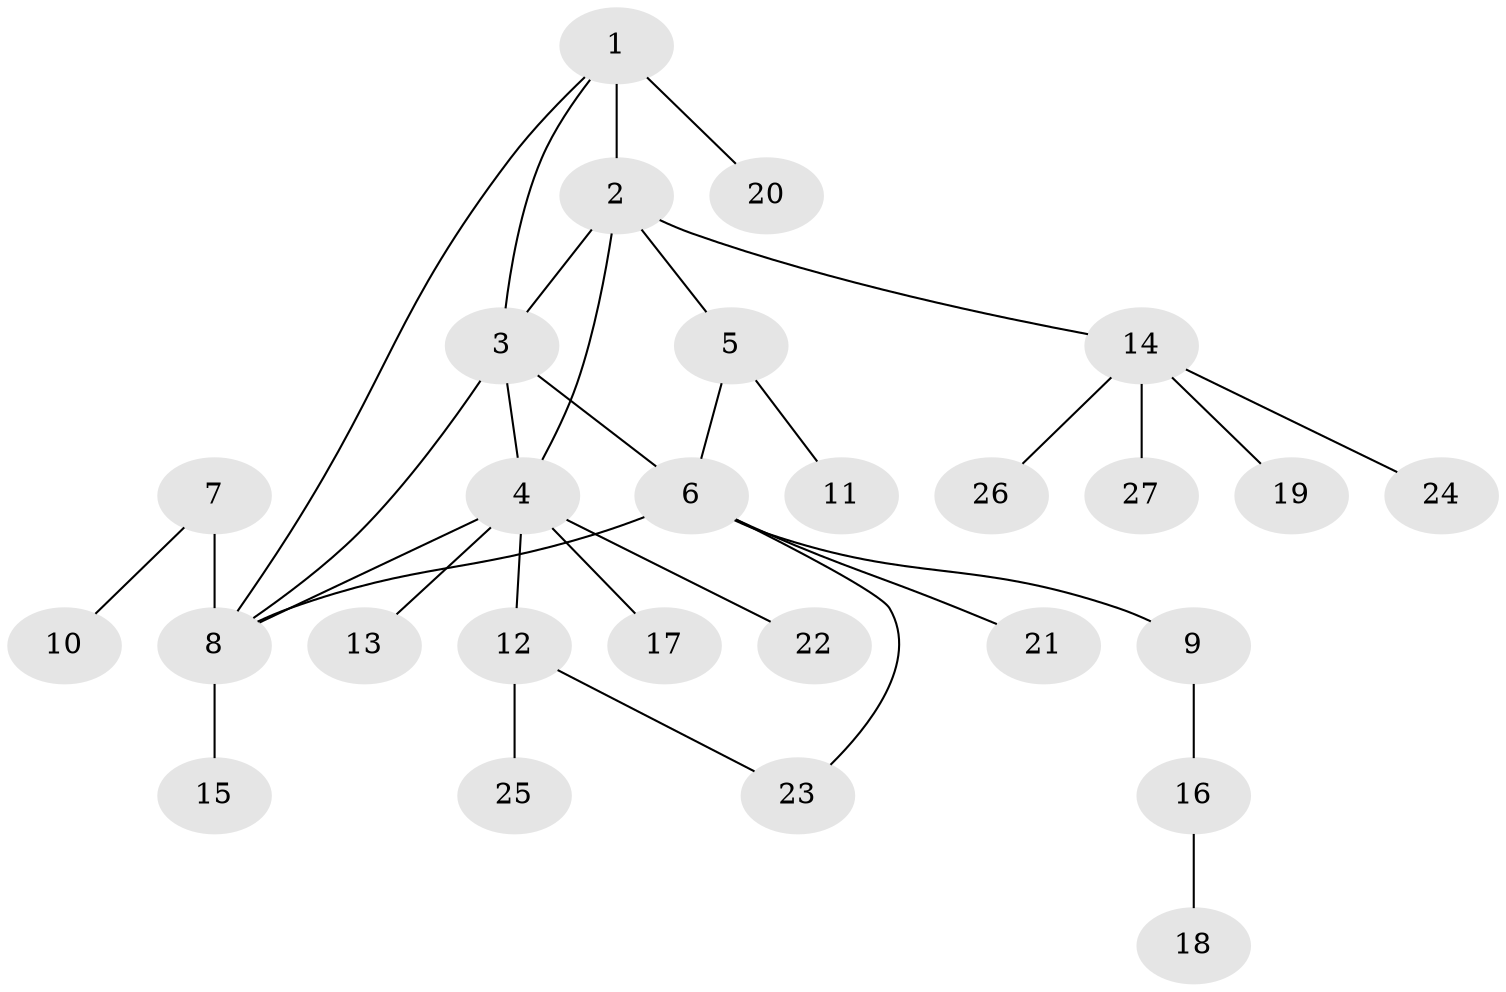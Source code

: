 // original degree distribution, {4: 0.0784313725490196, 5: 0.0392156862745098, 6: 0.0392156862745098, 7: 0.0196078431372549, 8: 0.0196078431372549, 2: 0.1568627450980392, 13: 0.0196078431372549, 3: 0.0784313725490196, 1: 0.5490196078431373}
// Generated by graph-tools (version 1.1) at 2025/52/03/04/25 22:52:27]
// undirected, 27 vertices, 33 edges
graph export_dot {
  node [color=gray90,style=filled];
  1;
  2;
  3;
  4;
  5;
  6;
  7;
  8;
  9;
  10;
  11;
  12;
  13;
  14;
  15;
  16;
  17;
  18;
  19;
  20;
  21;
  22;
  23;
  24;
  25;
  26;
  27;
  1 -- 2 [weight=3.0];
  1 -- 3 [weight=1.0];
  1 -- 8 [weight=2.0];
  1 -- 20 [weight=2.0];
  2 -- 3 [weight=1.0];
  2 -- 4 [weight=1.0];
  2 -- 5 [weight=2.0];
  2 -- 14 [weight=1.0];
  3 -- 4 [weight=1.0];
  3 -- 6 [weight=2.0];
  3 -- 8 [weight=1.0];
  4 -- 8 [weight=1.0];
  4 -- 12 [weight=1.0];
  4 -- 13 [weight=1.0];
  4 -- 17 [weight=1.0];
  4 -- 22 [weight=1.0];
  5 -- 6 [weight=1.0];
  5 -- 11 [weight=1.0];
  6 -- 8 [weight=1.0];
  6 -- 9 [weight=1.0];
  6 -- 21 [weight=2.0];
  6 -- 23 [weight=1.0];
  7 -- 8 [weight=6.0];
  7 -- 10 [weight=1.0];
  8 -- 15 [weight=1.0];
  9 -- 16 [weight=1.0];
  12 -- 23 [weight=1.0];
  12 -- 25 [weight=1.0];
  14 -- 19 [weight=1.0];
  14 -- 24 [weight=1.0];
  14 -- 26 [weight=1.0];
  14 -- 27 [weight=1.0];
  16 -- 18 [weight=1.0];
}
